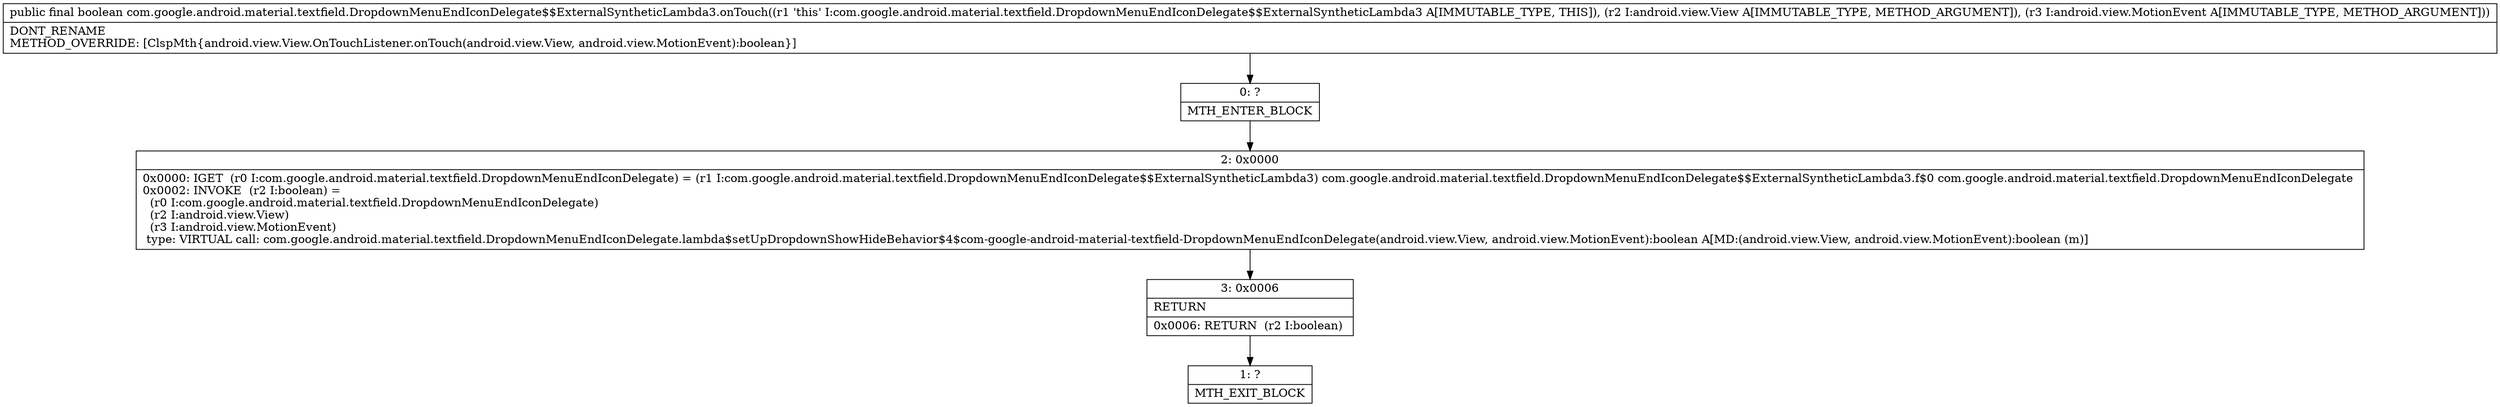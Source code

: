 digraph "CFG forcom.google.android.material.textfield.DropdownMenuEndIconDelegate$$ExternalSyntheticLambda3.onTouch(Landroid\/view\/View;Landroid\/view\/MotionEvent;)Z" {
Node_0 [shape=record,label="{0\:\ ?|MTH_ENTER_BLOCK\l}"];
Node_2 [shape=record,label="{2\:\ 0x0000|0x0000: IGET  (r0 I:com.google.android.material.textfield.DropdownMenuEndIconDelegate) = (r1 I:com.google.android.material.textfield.DropdownMenuEndIconDelegate$$ExternalSyntheticLambda3) com.google.android.material.textfield.DropdownMenuEndIconDelegate$$ExternalSyntheticLambda3.f$0 com.google.android.material.textfield.DropdownMenuEndIconDelegate \l0x0002: INVOKE  (r2 I:boolean) = \l  (r0 I:com.google.android.material.textfield.DropdownMenuEndIconDelegate)\l  (r2 I:android.view.View)\l  (r3 I:android.view.MotionEvent)\l type: VIRTUAL call: com.google.android.material.textfield.DropdownMenuEndIconDelegate.lambda$setUpDropdownShowHideBehavior$4$com\-google\-android\-material\-textfield\-DropdownMenuEndIconDelegate(android.view.View, android.view.MotionEvent):boolean A[MD:(android.view.View, android.view.MotionEvent):boolean (m)]\l}"];
Node_3 [shape=record,label="{3\:\ 0x0006|RETURN\l|0x0006: RETURN  (r2 I:boolean) \l}"];
Node_1 [shape=record,label="{1\:\ ?|MTH_EXIT_BLOCK\l}"];
MethodNode[shape=record,label="{public final boolean com.google.android.material.textfield.DropdownMenuEndIconDelegate$$ExternalSyntheticLambda3.onTouch((r1 'this' I:com.google.android.material.textfield.DropdownMenuEndIconDelegate$$ExternalSyntheticLambda3 A[IMMUTABLE_TYPE, THIS]), (r2 I:android.view.View A[IMMUTABLE_TYPE, METHOD_ARGUMENT]), (r3 I:android.view.MotionEvent A[IMMUTABLE_TYPE, METHOD_ARGUMENT]))  | DONT_RENAME\lMETHOD_OVERRIDE: [ClspMth\{android.view.View.OnTouchListener.onTouch(android.view.View, android.view.MotionEvent):boolean\}]\l}"];
MethodNode -> Node_0;Node_0 -> Node_2;
Node_2 -> Node_3;
Node_3 -> Node_1;
}

